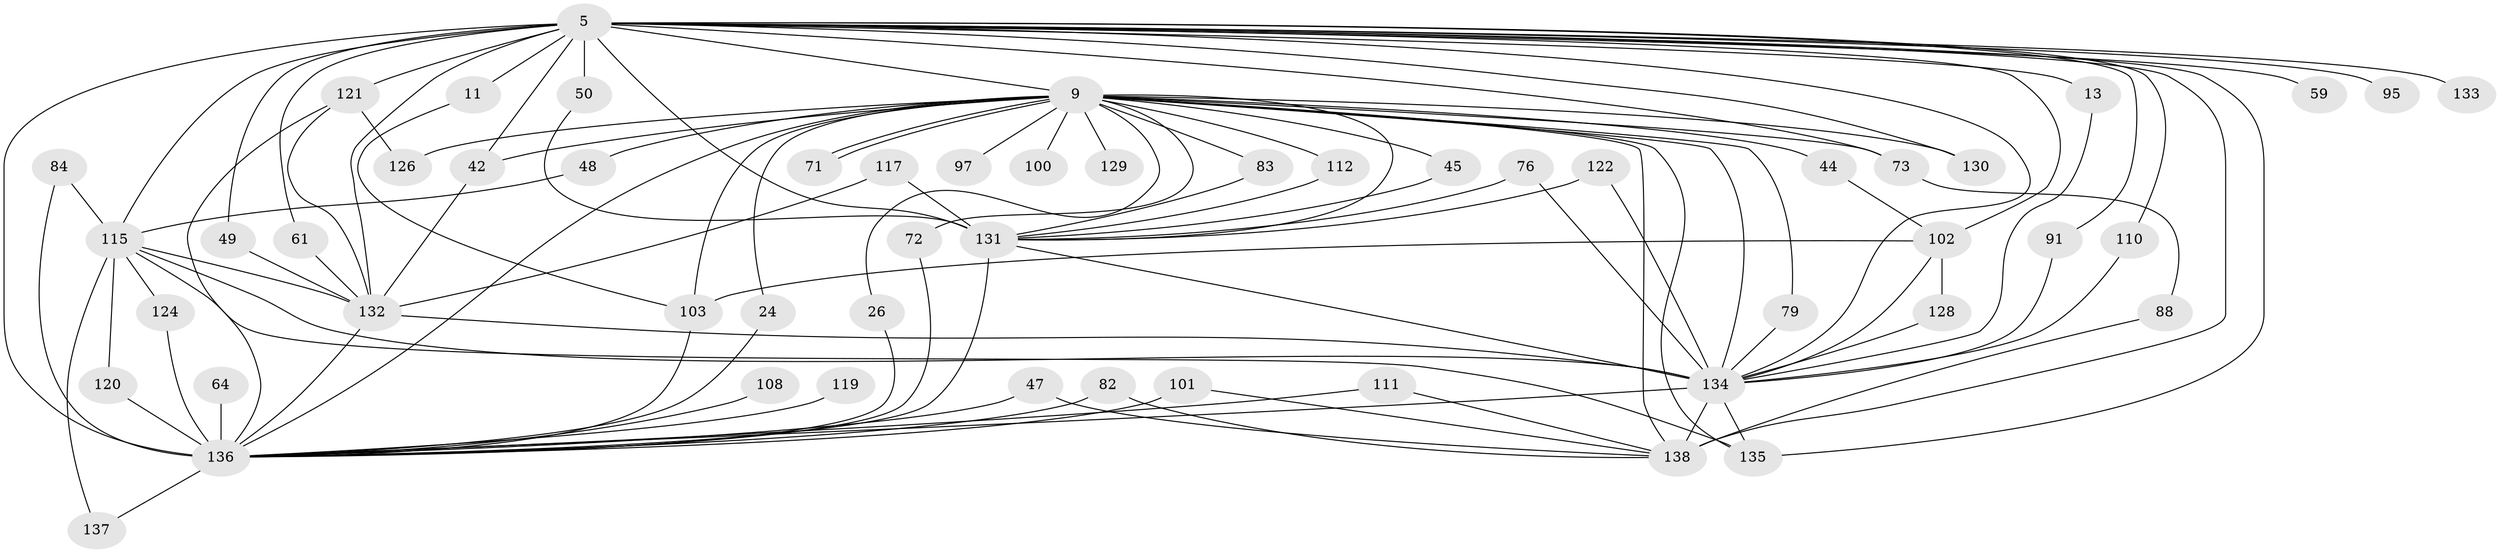 // original degree distribution, {24: 0.014492753623188406, 19: 0.007246376811594203, 25: 0.007246376811594203, 31: 0.007246376811594203, 22: 0.007246376811594203, 12: 0.007246376811594203, 20: 0.007246376811594203, 28: 0.007246376811594203, 16: 0.007246376811594203, 3: 0.2391304347826087, 7: 0.007246376811594203, 15: 0.007246376811594203, 8: 0.014492753623188406, 11: 0.007246376811594203, 6: 0.014492753623188406, 2: 0.5144927536231884, 5: 0.043478260869565216, 4: 0.07246376811594203, 9: 0.007246376811594203}
// Generated by graph-tools (version 1.1) at 2025/48/03/04/25 21:48:44]
// undirected, 55 vertices, 109 edges
graph export_dot {
graph [start="1"]
  node [color=gray90,style=filled];
  5 [super="+4+3"];
  9 [super="+6"];
  11;
  13;
  24;
  26;
  42 [super="+38"];
  44;
  45;
  47;
  48;
  49;
  50;
  59;
  61;
  64;
  71;
  72;
  73 [super="+18"];
  76;
  79 [super="+68"];
  82;
  83;
  84;
  88;
  91;
  95;
  97;
  100;
  101 [super="+66"];
  102 [super="+57+36"];
  103 [super="+53+37"];
  108;
  110;
  111;
  112;
  115 [super="+113+104"];
  117;
  119;
  120;
  121 [super="+89+16"];
  122;
  124;
  126;
  128;
  129 [super="+52"];
  130;
  131 [super="+10+28"];
  132 [super="+96+39+116"];
  133;
  134 [super="+41+109+106+127+75"];
  135 [super="+90+105"];
  136 [super="+123+80+118+93"];
  137;
  138 [super="+65+85+60"];
  5 -- 9 [weight=8];
  5 -- 13 [weight=2];
  5 -- 50;
  5 -- 61;
  5 -- 73;
  5 -- 131 [weight=11];
  5 -- 133 [weight=2];
  5 -- 11 [weight=2];
  5 -- 136 [weight=26];
  5 -- 95 [weight=2];
  5 -- 59 [weight=2];
  5 -- 130;
  5 -- 138 [weight=6];
  5 -- 91;
  5 -- 42;
  5 -- 110;
  5 -- 49;
  5 -- 115 [weight=7];
  5 -- 121 [weight=5];
  5 -- 102 [weight=5];
  5 -- 135;
  5 -- 134;
  5 -- 132;
  9 -- 42 [weight=2];
  9 -- 44;
  9 -- 45;
  9 -- 71;
  9 -- 71;
  9 -- 72;
  9 -- 97 [weight=2];
  9 -- 100 [weight=2];
  9 -- 126;
  9 -- 129 [weight=3];
  9 -- 135 [weight=3];
  9 -- 130;
  9 -- 73 [weight=2];
  9 -- 79 [weight=2];
  9 -- 83;
  9 -- 24;
  9 -- 26;
  9 -- 48;
  9 -- 112;
  9 -- 138;
  9 -- 103;
  9 -- 131 [weight=4];
  9 -- 134 [weight=3];
  9 -- 136 [weight=5];
  11 -- 103;
  13 -- 134;
  24 -- 136;
  26 -- 136;
  42 -- 132;
  44 -- 102;
  45 -- 131;
  47 -- 136;
  47 -- 138;
  48 -- 115;
  49 -- 132;
  50 -- 131;
  61 -- 132;
  64 -- 136 [weight=2];
  72 -- 136;
  73 -- 88;
  76 -- 131;
  76 -- 134;
  79 -- 134 [weight=2];
  82 -- 138;
  82 -- 136;
  83 -- 131;
  84 -- 136;
  84 -- 115 [weight=2];
  88 -- 138;
  91 -- 134;
  101 -- 138;
  101 -- 136 [weight=2];
  102 -- 128;
  102 -- 103;
  102 -- 134;
  103 -- 136;
  108 -- 136;
  110 -- 134;
  111 -- 138;
  111 -- 136;
  112 -- 131;
  115 -- 134 [weight=3];
  115 -- 135;
  115 -- 137;
  115 -- 120;
  115 -- 124;
  115 -- 132;
  117 -- 131;
  117 -- 132;
  119 -- 136 [weight=2];
  120 -- 136;
  121 -- 126;
  121 -- 132 [weight=2];
  121 -- 136;
  122 -- 131;
  122 -- 134;
  124 -- 136;
  128 -- 134;
  131 -- 134;
  131 -- 136 [weight=4];
  132 -- 136 [weight=2];
  132 -- 134 [weight=2];
  134 -- 136 [weight=6];
  134 -- 138 [weight=2];
  134 -- 135;
  136 -- 137;
}
